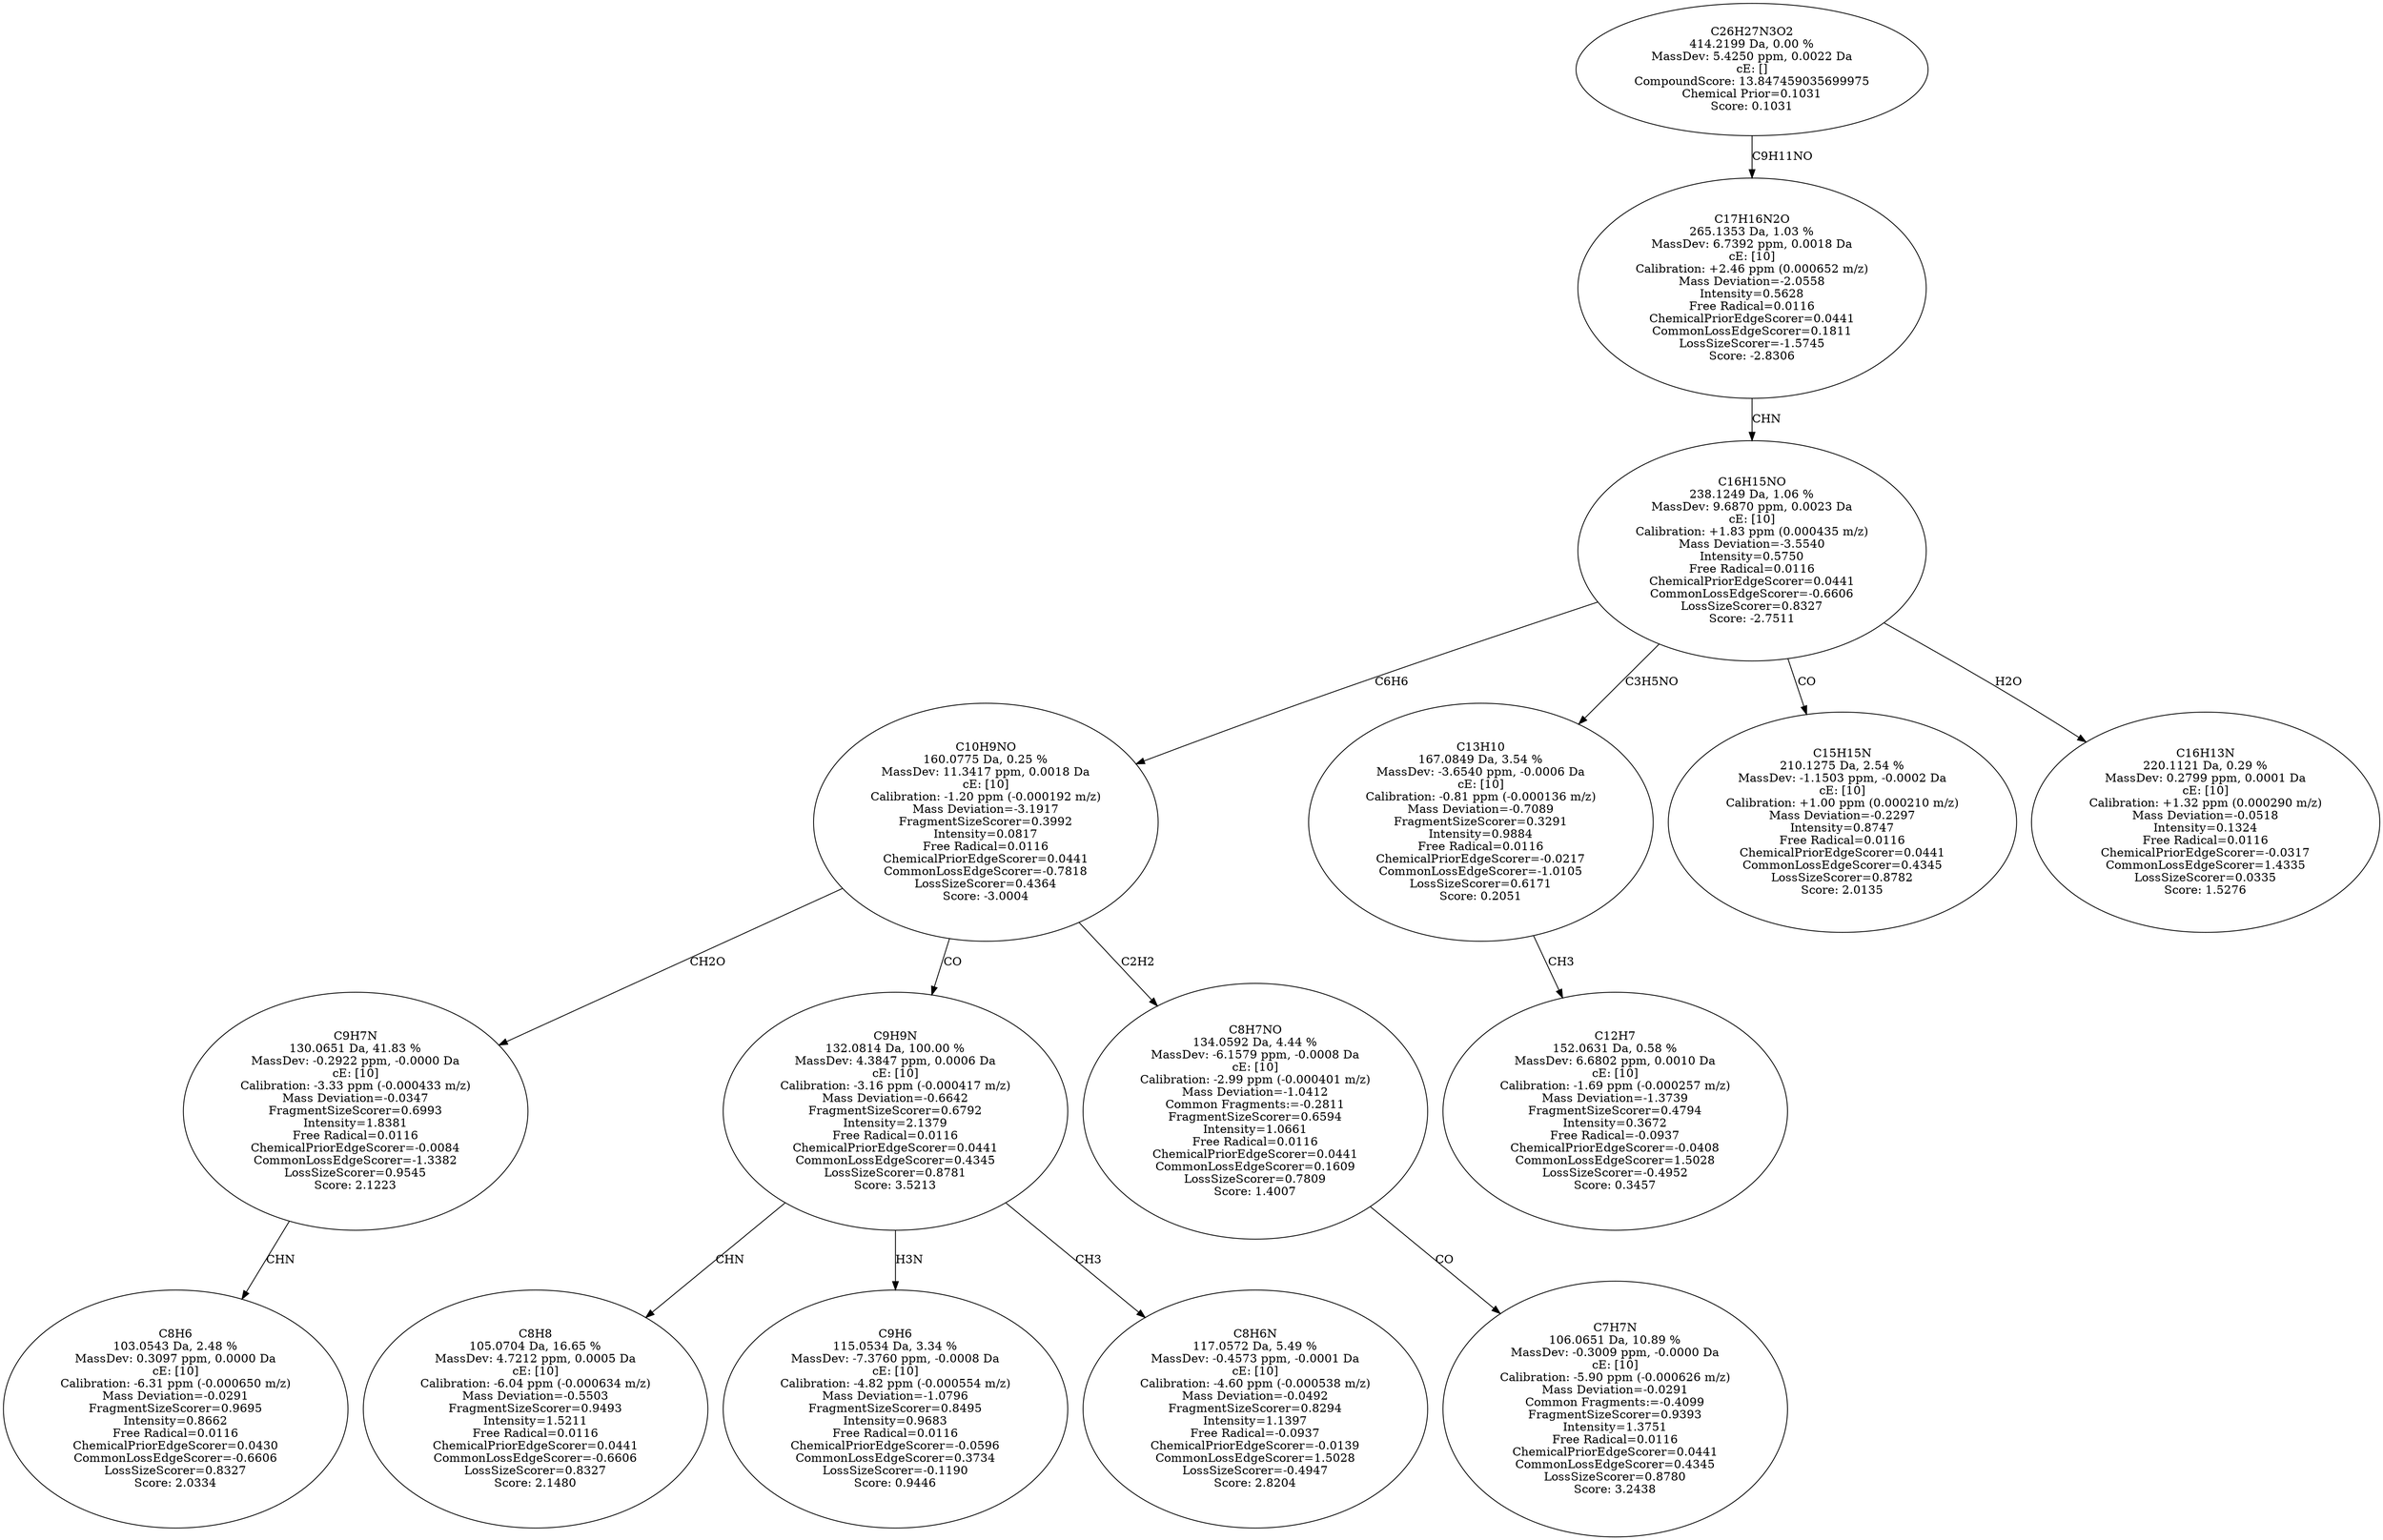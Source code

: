 strict digraph {
v1 [label="C8H6\n103.0543 Da, 2.48 %\nMassDev: 0.3097 ppm, 0.0000 Da\ncE: [10]\nCalibration: -6.31 ppm (-0.000650 m/z)\nMass Deviation=-0.0291\nFragmentSizeScorer=0.9695\nIntensity=0.8662\nFree Radical=0.0116\nChemicalPriorEdgeScorer=0.0430\nCommonLossEdgeScorer=-0.6606\nLossSizeScorer=0.8327\nScore: 2.0334"];
v2 [label="C9H7N\n130.0651 Da, 41.83 %\nMassDev: -0.2922 ppm, -0.0000 Da\ncE: [10]\nCalibration: -3.33 ppm (-0.000433 m/z)\nMass Deviation=-0.0347\nFragmentSizeScorer=0.6993\nIntensity=1.8381\nFree Radical=0.0116\nChemicalPriorEdgeScorer=-0.0084\nCommonLossEdgeScorer=-1.3382\nLossSizeScorer=0.9545\nScore: 2.1223"];
v3 [label="C8H8\n105.0704 Da, 16.65 %\nMassDev: 4.7212 ppm, 0.0005 Da\ncE: [10]\nCalibration: -6.04 ppm (-0.000634 m/z)\nMass Deviation=-0.5503\nFragmentSizeScorer=0.9493\nIntensity=1.5211\nFree Radical=0.0116\nChemicalPriorEdgeScorer=0.0441\nCommonLossEdgeScorer=-0.6606\nLossSizeScorer=0.8327\nScore: 2.1480"];
v4 [label="C9H6\n115.0534 Da, 3.34 %\nMassDev: -7.3760 ppm, -0.0008 Da\ncE: [10]\nCalibration: -4.82 ppm (-0.000554 m/z)\nMass Deviation=-1.0796\nFragmentSizeScorer=0.8495\nIntensity=0.9683\nFree Radical=0.0116\nChemicalPriorEdgeScorer=-0.0596\nCommonLossEdgeScorer=0.3734\nLossSizeScorer=-0.1190\nScore: 0.9446"];
v5 [label="C8H6N\n117.0572 Da, 5.49 %\nMassDev: -0.4573 ppm, -0.0001 Da\ncE: [10]\nCalibration: -4.60 ppm (-0.000538 m/z)\nMass Deviation=-0.0492\nFragmentSizeScorer=0.8294\nIntensity=1.1397\nFree Radical=-0.0937\nChemicalPriorEdgeScorer=-0.0139\nCommonLossEdgeScorer=1.5028\nLossSizeScorer=-0.4947\nScore: 2.8204"];
v6 [label="C9H9N\n132.0814 Da, 100.00 %\nMassDev: 4.3847 ppm, 0.0006 Da\ncE: [10]\nCalibration: -3.16 ppm (-0.000417 m/z)\nMass Deviation=-0.6642\nFragmentSizeScorer=0.6792\nIntensity=2.1379\nFree Radical=0.0116\nChemicalPriorEdgeScorer=0.0441\nCommonLossEdgeScorer=0.4345\nLossSizeScorer=0.8781\nScore: 3.5213"];
v7 [label="C7H7N\n106.0651 Da, 10.89 %\nMassDev: -0.3009 ppm, -0.0000 Da\ncE: [10]\nCalibration: -5.90 ppm (-0.000626 m/z)\nMass Deviation=-0.0291\nCommon Fragments:=-0.4099\nFragmentSizeScorer=0.9393\nIntensity=1.3751\nFree Radical=0.0116\nChemicalPriorEdgeScorer=0.0441\nCommonLossEdgeScorer=0.4345\nLossSizeScorer=0.8780\nScore: 3.2438"];
v8 [label="C8H7NO\n134.0592 Da, 4.44 %\nMassDev: -6.1579 ppm, -0.0008 Da\ncE: [10]\nCalibration: -2.99 ppm (-0.000401 m/z)\nMass Deviation=-1.0412\nCommon Fragments:=-0.2811\nFragmentSizeScorer=0.6594\nIntensity=1.0661\nFree Radical=0.0116\nChemicalPriorEdgeScorer=0.0441\nCommonLossEdgeScorer=0.1609\nLossSizeScorer=0.7809\nScore: 1.4007"];
v9 [label="C10H9NO\n160.0775 Da, 0.25 %\nMassDev: 11.3417 ppm, 0.0018 Da\ncE: [10]\nCalibration: -1.20 ppm (-0.000192 m/z)\nMass Deviation=-3.1917\nFragmentSizeScorer=0.3992\nIntensity=0.0817\nFree Radical=0.0116\nChemicalPriorEdgeScorer=0.0441\nCommonLossEdgeScorer=-0.7818\nLossSizeScorer=0.4364\nScore: -3.0004"];
v10 [label="C12H7\n152.0631 Da, 0.58 %\nMassDev: 6.6802 ppm, 0.0010 Da\ncE: [10]\nCalibration: -1.69 ppm (-0.000257 m/z)\nMass Deviation=-1.3739\nFragmentSizeScorer=0.4794\nIntensity=0.3672\nFree Radical=-0.0937\nChemicalPriorEdgeScorer=-0.0408\nCommonLossEdgeScorer=1.5028\nLossSizeScorer=-0.4952\nScore: 0.3457"];
v11 [label="C13H10\n167.0849 Da, 3.54 %\nMassDev: -3.6540 ppm, -0.0006 Da\ncE: [10]\nCalibration: -0.81 ppm (-0.000136 m/z)\nMass Deviation=-0.7089\nFragmentSizeScorer=0.3291\nIntensity=0.9884\nFree Radical=0.0116\nChemicalPriorEdgeScorer=-0.0217\nCommonLossEdgeScorer=-1.0105\nLossSizeScorer=0.6171\nScore: 0.2051"];
v12 [label="C15H15N\n210.1275 Da, 2.54 %\nMassDev: -1.1503 ppm, -0.0002 Da\ncE: [10]\nCalibration: +1.00 ppm (0.000210 m/z)\nMass Deviation=-0.2297\nIntensity=0.8747\nFree Radical=0.0116\nChemicalPriorEdgeScorer=0.0441\nCommonLossEdgeScorer=0.4345\nLossSizeScorer=0.8782\nScore: 2.0135"];
v13 [label="C16H13N\n220.1121 Da, 0.29 %\nMassDev: 0.2799 ppm, 0.0001 Da\ncE: [10]\nCalibration: +1.32 ppm (0.000290 m/z)\nMass Deviation=-0.0518\nIntensity=0.1324\nFree Radical=0.0116\nChemicalPriorEdgeScorer=-0.0317\nCommonLossEdgeScorer=1.4335\nLossSizeScorer=0.0335\nScore: 1.5276"];
v14 [label="C16H15NO\n238.1249 Da, 1.06 %\nMassDev: 9.6870 ppm, 0.0023 Da\ncE: [10]\nCalibration: +1.83 ppm (0.000435 m/z)\nMass Deviation=-3.5540\nIntensity=0.5750\nFree Radical=0.0116\nChemicalPriorEdgeScorer=0.0441\nCommonLossEdgeScorer=-0.6606\nLossSizeScorer=0.8327\nScore: -2.7511"];
v15 [label="C17H16N2O\n265.1353 Da, 1.03 %\nMassDev: 6.7392 ppm, 0.0018 Da\ncE: [10]\nCalibration: +2.46 ppm (0.000652 m/z)\nMass Deviation=-2.0558\nIntensity=0.5628\nFree Radical=0.0116\nChemicalPriorEdgeScorer=0.0441\nCommonLossEdgeScorer=0.1811\nLossSizeScorer=-1.5745\nScore: -2.8306"];
v16 [label="C26H27N3O2\n414.2199 Da, 0.00 %\nMassDev: 5.4250 ppm, 0.0022 Da\ncE: []\nCompoundScore: 13.847459035699975\nChemical Prior=0.1031\nScore: 0.1031"];
v2 -> v1 [label="CHN"];
v9 -> v2 [label="CH2O"];
v6 -> v3 [label="CHN"];
v6 -> v4 [label="H3N"];
v6 -> v5 [label="CH3"];
v9 -> v6 [label="CO"];
v8 -> v7 [label="CO"];
v9 -> v8 [label="C2H2"];
v14 -> v9 [label="C6H6"];
v11 -> v10 [label="CH3"];
v14 -> v11 [label="C3H5NO"];
v14 -> v12 [label="CO"];
v14 -> v13 [label="H2O"];
v15 -> v14 [label="CHN"];
v16 -> v15 [label="C9H11NO"];
}